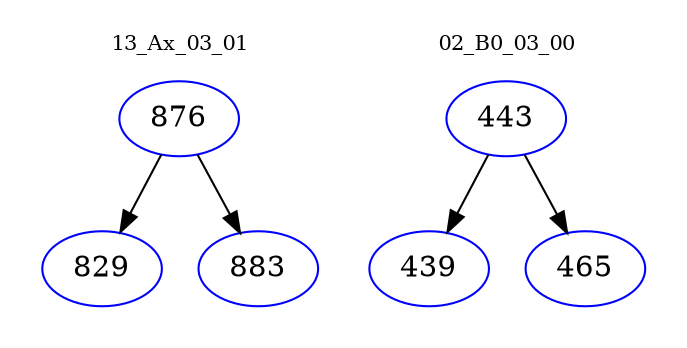 digraph{
subgraph cluster_0 {
color = white
label = "13_Ax_03_01";
fontsize=10;
T0_876 [label="876", color="blue"]
T0_876 -> T0_829 [color="black"]
T0_829 [label="829", color="blue"]
T0_876 -> T0_883 [color="black"]
T0_883 [label="883", color="blue"]
}
subgraph cluster_1 {
color = white
label = "02_B0_03_00";
fontsize=10;
T1_443 [label="443", color="blue"]
T1_443 -> T1_439 [color="black"]
T1_439 [label="439", color="blue"]
T1_443 -> T1_465 [color="black"]
T1_465 [label="465", color="blue"]
}
}
